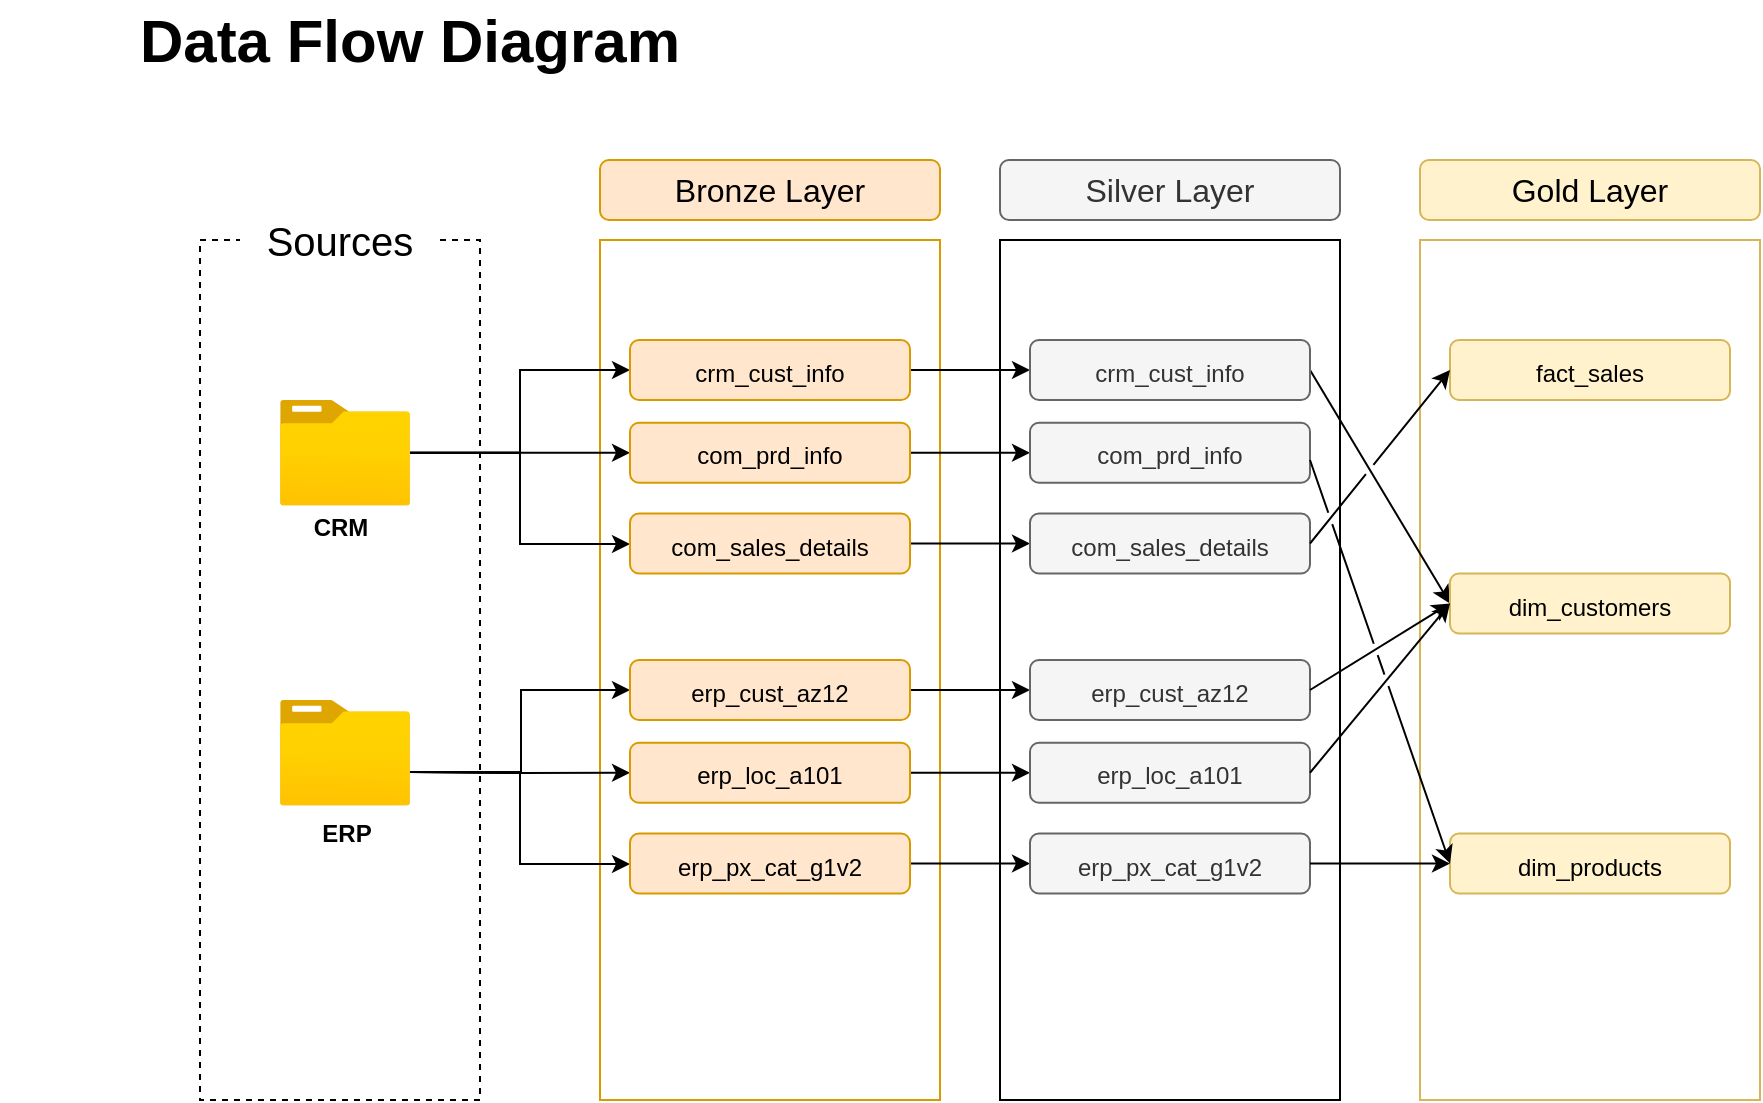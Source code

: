 <mxfile version="26.0.11">
  <diagram name="Page-1" id="kZO58OfKqNxk00jIvD5l">
    <mxGraphModel dx="1764" dy="635" grid="1" gridSize="10" guides="1" tooltips="1" connect="1" arrows="1" fold="1" page="1" pageScale="1" pageWidth="827" pageHeight="1169" background="none" math="0" shadow="0">
      <root>
        <mxCell id="0" />
        <mxCell id="1" parent="0" />
        <mxCell id="NtlOX3rrWIVCUfQQSZIK-28" value="" style="rounded=0;whiteSpace=wrap;html=1;fillColor=none;dashed=1;" vertex="1" parent="1">
          <mxGeometry x="40" y="240" width="140" height="430" as="geometry" />
        </mxCell>
        <mxCell id="NtlOX3rrWIVCUfQQSZIK-29" value="Sources" style="rounded=0;whiteSpace=wrap;html=1;fillColor=default;fontSize=20;strokeColor=none;" vertex="1" parent="1">
          <mxGeometry x="60" y="220" width="100" height="40" as="geometry" />
        </mxCell>
        <mxCell id="NtlOX3rrWIVCUfQQSZIK-32" value="Bronze Layer" style="rounded=1;whiteSpace=wrap;html=1;fillColor=#ffe6cc;strokeColor=#d79b00;fontSize=16;" vertex="1" parent="1">
          <mxGeometry x="240" y="200" width="170" height="30" as="geometry" />
        </mxCell>
        <mxCell id="NtlOX3rrWIVCUfQQSZIK-33" value="Silver Layer" style="rounded=1;whiteSpace=wrap;html=1;fillColor=#f5f5f5;strokeColor=#666666;fontColor=#333333;fontSize=16;" vertex="1" parent="1">
          <mxGeometry x="440" y="200" width="170" height="30" as="geometry" />
        </mxCell>
        <mxCell id="NtlOX3rrWIVCUfQQSZIK-34" value="Gold Layer" style="rounded=1;whiteSpace=wrap;html=1;fillColor=#fff2cc;strokeColor=#d6b656;fontSize=16;" vertex="1" parent="1">
          <mxGeometry x="650" y="200" width="170" height="30" as="geometry" />
        </mxCell>
        <mxCell id="NtlOX3rrWIVCUfQQSZIK-35" value="" style="rounded=0;whiteSpace=wrap;html=1;fillColor=none;strokeColor=#d79b00;" vertex="1" parent="1">
          <mxGeometry x="240" y="240" width="170" height="430" as="geometry" />
        </mxCell>
        <mxCell id="NtlOX3rrWIVCUfQQSZIK-36" value="" style="rounded=0;whiteSpace=wrap;html=1;fillColor=none;strokeColor=default;fontColor=#333333;" vertex="1" parent="1">
          <mxGeometry x="440" y="240" width="170" height="430" as="geometry" />
        </mxCell>
        <mxCell id="NtlOX3rrWIVCUfQQSZIK-37" value="" style="rounded=0;whiteSpace=wrap;html=1;fillColor=none;strokeColor=#d6b656;" vertex="1" parent="1">
          <mxGeometry x="650" y="240" width="170" height="430" as="geometry" />
        </mxCell>
        <mxCell id="NtlOX3rrWIVCUfQQSZIK-63" value="" style="edgeStyle=orthogonalEdgeStyle;rounded=0;orthogonalLoop=1;jettySize=auto;html=1;" edge="1" parent="1" source="NtlOX3rrWIVCUfQQSZIK-38" target="NtlOX3rrWIVCUfQQSZIK-60">
          <mxGeometry relative="1" as="geometry">
            <Array as="points">
              <mxPoint x="200" y="346" />
              <mxPoint x="200" y="392" />
            </Array>
          </mxGeometry>
        </mxCell>
        <mxCell id="NtlOX3rrWIVCUfQQSZIK-65" style="edgeStyle=orthogonalEdgeStyle;rounded=0;orthogonalLoop=1;jettySize=auto;html=1;entryX=0;entryY=0.5;entryDx=0;entryDy=0;" edge="1" parent="1" source="NtlOX3rrWIVCUfQQSZIK-38" target="NtlOX3rrWIVCUfQQSZIK-58">
          <mxGeometry relative="1" as="geometry" />
        </mxCell>
        <mxCell id="NtlOX3rrWIVCUfQQSZIK-66" style="edgeStyle=orthogonalEdgeStyle;rounded=0;orthogonalLoop=1;jettySize=auto;html=1;entryX=0;entryY=0.5;entryDx=0;entryDy=0;" edge="1" parent="1" source="NtlOX3rrWIVCUfQQSZIK-38" target="NtlOX3rrWIVCUfQQSZIK-59">
          <mxGeometry relative="1" as="geometry" />
        </mxCell>
        <mxCell id="NtlOX3rrWIVCUfQQSZIK-38" value="" style="image;aspect=fixed;html=1;points=[];align=center;fontSize=12;image=img/lib/azure2/general/Folder_Blank.svg;" vertex="1" parent="1">
          <mxGeometry x="80" y="320" width="65" height="52.75" as="geometry" />
        </mxCell>
        <mxCell id="NtlOX3rrWIVCUfQQSZIK-40" value="ERP" style="image;aspect=fixed;html=1;points=[];align=center;fontSize=12;image=img/lib/azure2/general/Folder_Blank.svg;fontStyle=1" vertex="1" parent="1">
          <mxGeometry x="80" y="470" width="65" height="52.75" as="geometry" />
        </mxCell>
        <mxCell id="NtlOX3rrWIVCUfQQSZIK-42" value="CRM" style="text;html=1;align=center;verticalAlign=middle;resizable=0;points=[];autosize=1;strokeColor=none;fillColor=none;fontStyle=1" vertex="1" parent="1">
          <mxGeometry x="85" y="368.75" width="50" height="30" as="geometry" />
        </mxCell>
        <mxCell id="NtlOX3rrWIVCUfQQSZIK-79" style="edgeStyle=orthogonalEdgeStyle;rounded=0;orthogonalLoop=1;jettySize=auto;html=1;" edge="1" parent="1" source="NtlOX3rrWIVCUfQQSZIK-58" target="NtlOX3rrWIVCUfQQSZIK-73">
          <mxGeometry relative="1" as="geometry" />
        </mxCell>
        <mxCell id="NtlOX3rrWIVCUfQQSZIK-58" value="&lt;font style=&quot;font-size: 12px;&quot;&gt;crm_cust_info&lt;/font&gt;" style="rounded=1;whiteSpace=wrap;html=1;fillColor=#ffe6cc;strokeColor=#d79b00;fontSize=16;" vertex="1" parent="1">
          <mxGeometry x="255" y="290" width="140" height="30" as="geometry" />
        </mxCell>
        <mxCell id="NtlOX3rrWIVCUfQQSZIK-80" style="edgeStyle=orthogonalEdgeStyle;rounded=0;orthogonalLoop=1;jettySize=auto;html=1;exitX=1;exitY=0.5;exitDx=0;exitDy=0;entryX=0;entryY=0.5;entryDx=0;entryDy=0;" edge="1" parent="1" source="NtlOX3rrWIVCUfQQSZIK-59" target="NtlOX3rrWIVCUfQQSZIK-74">
          <mxGeometry relative="1" as="geometry" />
        </mxCell>
        <mxCell id="NtlOX3rrWIVCUfQQSZIK-59" value="&lt;font style=&quot;font-size: 12px;&quot;&gt;com_prd_info&lt;/font&gt;" style="rounded=1;whiteSpace=wrap;html=1;fillColor=#ffe6cc;strokeColor=#d79b00;fontSize=16;" vertex="1" parent="1">
          <mxGeometry x="255" y="331.38" width="140" height="30" as="geometry" />
        </mxCell>
        <mxCell id="NtlOX3rrWIVCUfQQSZIK-81" style="edgeStyle=orthogonalEdgeStyle;rounded=0;orthogonalLoop=1;jettySize=auto;html=1;exitX=1;exitY=0.5;exitDx=0;exitDy=0;entryX=0;entryY=0.5;entryDx=0;entryDy=0;" edge="1" parent="1" source="NtlOX3rrWIVCUfQQSZIK-60" target="NtlOX3rrWIVCUfQQSZIK-75">
          <mxGeometry relative="1" as="geometry" />
        </mxCell>
        <mxCell id="NtlOX3rrWIVCUfQQSZIK-60" value="&lt;font style=&quot;font-size: 12px;&quot;&gt;com_sales_details&lt;/font&gt;" style="rounded=1;whiteSpace=wrap;html=1;fillColor=#ffe6cc;strokeColor=#d79b00;fontSize=16;" vertex="1" parent="1">
          <mxGeometry x="255" y="376.75" width="140" height="30" as="geometry" />
        </mxCell>
        <mxCell id="NtlOX3rrWIVCUfQQSZIK-67" value="" style="edgeStyle=orthogonalEdgeStyle;rounded=0;orthogonalLoop=1;jettySize=auto;html=1;" edge="1" target="NtlOX3rrWIVCUfQQSZIK-72" parent="1">
          <mxGeometry relative="1" as="geometry">
            <mxPoint x="145" y="506" as="sourcePoint" />
            <Array as="points">
              <mxPoint x="200" y="506" />
              <mxPoint x="200" y="552" />
            </Array>
          </mxGeometry>
        </mxCell>
        <mxCell id="NtlOX3rrWIVCUfQQSZIK-68" style="edgeStyle=orthogonalEdgeStyle;rounded=0;orthogonalLoop=1;jettySize=auto;html=1;entryX=0;entryY=0.5;entryDx=0;entryDy=0;" edge="1" target="NtlOX3rrWIVCUfQQSZIK-70" parent="1">
          <mxGeometry relative="1" as="geometry">
            <mxPoint x="145" y="506" as="sourcePoint" />
          </mxGeometry>
        </mxCell>
        <mxCell id="NtlOX3rrWIVCUfQQSZIK-69" style="edgeStyle=orthogonalEdgeStyle;rounded=0;orthogonalLoop=1;jettySize=auto;html=1;entryX=0;entryY=0.5;entryDx=0;entryDy=0;" edge="1" target="NtlOX3rrWIVCUfQQSZIK-71" parent="1">
          <mxGeometry relative="1" as="geometry">
            <mxPoint x="145" y="506" as="sourcePoint" />
          </mxGeometry>
        </mxCell>
        <mxCell id="NtlOX3rrWIVCUfQQSZIK-82" style="edgeStyle=orthogonalEdgeStyle;rounded=0;orthogonalLoop=1;jettySize=auto;html=1;entryX=0;entryY=0.5;entryDx=0;entryDy=0;" edge="1" parent="1" source="NtlOX3rrWIVCUfQQSZIK-70" target="NtlOX3rrWIVCUfQQSZIK-76">
          <mxGeometry relative="1" as="geometry" />
        </mxCell>
        <mxCell id="NtlOX3rrWIVCUfQQSZIK-70" value="&lt;span style=&quot;font-size: 12px;&quot;&gt;erp_cust_az12&lt;/span&gt;" style="rounded=1;whiteSpace=wrap;html=1;fillColor=#ffe6cc;strokeColor=#d79b00;fontSize=16;" vertex="1" parent="1">
          <mxGeometry x="255" y="450" width="140" height="30" as="geometry" />
        </mxCell>
        <mxCell id="NtlOX3rrWIVCUfQQSZIK-83" style="edgeStyle=orthogonalEdgeStyle;rounded=0;orthogonalLoop=1;jettySize=auto;html=1;entryX=0;entryY=0.5;entryDx=0;entryDy=0;" edge="1" parent="1" source="NtlOX3rrWIVCUfQQSZIK-71" target="NtlOX3rrWIVCUfQQSZIK-77">
          <mxGeometry relative="1" as="geometry" />
        </mxCell>
        <mxCell id="NtlOX3rrWIVCUfQQSZIK-71" value="&lt;font style=&quot;font-size: 12px;&quot;&gt;erp_loc_a101&lt;/font&gt;" style="rounded=1;whiteSpace=wrap;html=1;fillColor=#ffe6cc;strokeColor=#d79b00;fontSize=16;" vertex="1" parent="1">
          <mxGeometry x="255" y="491.38" width="140" height="30" as="geometry" />
        </mxCell>
        <mxCell id="NtlOX3rrWIVCUfQQSZIK-84" style="edgeStyle=orthogonalEdgeStyle;rounded=0;orthogonalLoop=1;jettySize=auto;html=1;entryX=0;entryY=0.5;entryDx=0;entryDy=0;" edge="1" parent="1" source="NtlOX3rrWIVCUfQQSZIK-72" target="NtlOX3rrWIVCUfQQSZIK-78">
          <mxGeometry relative="1" as="geometry" />
        </mxCell>
        <mxCell id="NtlOX3rrWIVCUfQQSZIK-72" value="&lt;font style=&quot;font-size: 12px;&quot;&gt;erp_px_cat_g1v2&lt;/font&gt;" style="rounded=1;whiteSpace=wrap;html=1;fillColor=#ffe6cc;strokeColor=#d79b00;fontSize=16;" vertex="1" parent="1">
          <mxGeometry x="255" y="536.75" width="140" height="30" as="geometry" />
        </mxCell>
        <mxCell id="NtlOX3rrWIVCUfQQSZIK-97" style="rounded=0;orthogonalLoop=1;jettySize=auto;html=1;entryX=0;entryY=0.5;entryDx=0;entryDy=0;exitX=1;exitY=0.5;exitDx=0;exitDy=0;jumpStyle=gap;" edge="1" parent="1" source="NtlOX3rrWIVCUfQQSZIK-73" target="NtlOX3rrWIVCUfQQSZIK-86">
          <mxGeometry relative="1" as="geometry" />
        </mxCell>
        <mxCell id="NtlOX3rrWIVCUfQQSZIK-73" value="&lt;font style=&quot;font-size: 12px;&quot;&gt;crm_cust_info&lt;/font&gt;" style="rounded=1;whiteSpace=wrap;html=1;fillColor=#f5f5f5;strokeColor=#666666;fontSize=16;fontColor=#333333;" vertex="1" parent="1">
          <mxGeometry x="455" y="290" width="140" height="30" as="geometry" />
        </mxCell>
        <mxCell id="NtlOX3rrWIVCUfQQSZIK-74" value="&lt;font style=&quot;font-size: 12px;&quot;&gt;com_prd_info&lt;/font&gt;" style="rounded=1;whiteSpace=wrap;html=1;fillColor=#f5f5f5;strokeColor=#666666;fontSize=16;fontColor=#333333;" vertex="1" parent="1">
          <mxGeometry x="455" y="331.38" width="140" height="30" as="geometry" />
        </mxCell>
        <mxCell id="NtlOX3rrWIVCUfQQSZIK-75" value="&lt;font style=&quot;font-size: 12px;&quot;&gt;com_sales_details&lt;/font&gt;" style="rounded=1;whiteSpace=wrap;html=1;fillColor=#f5f5f5;strokeColor=#666666;fontSize=16;fontColor=#333333;" vertex="1" parent="1">
          <mxGeometry x="455" y="376.75" width="140" height="30" as="geometry" />
        </mxCell>
        <mxCell id="NtlOX3rrWIVCUfQQSZIK-76" value="&lt;span style=&quot;font-size: 12px;&quot;&gt;erp_cust_az12&lt;/span&gt;" style="rounded=1;whiteSpace=wrap;html=1;fillColor=#f5f5f5;strokeColor=#666666;fontSize=16;fontColor=#333333;" vertex="1" parent="1">
          <mxGeometry x="455" y="450" width="140" height="30" as="geometry" />
        </mxCell>
        <mxCell id="NtlOX3rrWIVCUfQQSZIK-77" value="&lt;font style=&quot;font-size: 12px;&quot;&gt;erp_loc_a101&lt;/font&gt;" style="rounded=1;whiteSpace=wrap;html=1;fillColor=#f5f5f5;strokeColor=#666666;fontSize=16;fontColor=#333333;" vertex="1" parent="1">
          <mxGeometry x="455" y="491.38" width="140" height="30" as="geometry" />
        </mxCell>
        <mxCell id="NtlOX3rrWIVCUfQQSZIK-78" value="&lt;font style=&quot;font-size: 12px;&quot;&gt;erp_px_cat_g1v2&lt;/font&gt;" style="rounded=1;whiteSpace=wrap;html=1;fillColor=#f5f5f5;strokeColor=#666666;fontSize=16;fontColor=#333333;" vertex="1" parent="1">
          <mxGeometry x="455" y="536.75" width="140" height="30" as="geometry" />
        </mxCell>
        <mxCell id="NtlOX3rrWIVCUfQQSZIK-85" value="&lt;font style=&quot;font-size: 12px;&quot;&gt;fact_sales&lt;/font&gt;" style="rounded=1;whiteSpace=wrap;html=1;fillColor=#fff2cc;strokeColor=#d6b656;fontSize=16;" vertex="1" parent="1">
          <mxGeometry x="665" y="290" width="140" height="30" as="geometry" />
        </mxCell>
        <mxCell id="NtlOX3rrWIVCUfQQSZIK-86" value="&lt;font style=&quot;font-size: 12px;&quot;&gt;dim_customers&lt;/font&gt;" style="rounded=1;whiteSpace=wrap;html=1;fillColor=#fff2cc;strokeColor=#d6b656;fontSize=16;" vertex="1" parent="1">
          <mxGeometry x="665" y="406.75" width="140" height="30" as="geometry" />
        </mxCell>
        <mxCell id="NtlOX3rrWIVCUfQQSZIK-87" value="&lt;font style=&quot;font-size: 12px;&quot;&gt;dim_products&lt;/font&gt;" style="rounded=1;whiteSpace=wrap;html=1;fillColor=#fff2cc;strokeColor=#d6b656;fontSize=16;" vertex="1" parent="1">
          <mxGeometry x="665" y="536.75" width="140" height="30" as="geometry" />
        </mxCell>
        <mxCell id="NtlOX3rrWIVCUfQQSZIK-100" value="" style="endArrow=classic;html=1;rounded=0;exitX=1;exitY=0.5;exitDx=0;exitDy=0;entryX=0;entryY=0.5;entryDx=0;entryDy=0;jumpStyle=gap;" edge="1" parent="1" source="NtlOX3rrWIVCUfQQSZIK-78" target="NtlOX3rrWIVCUfQQSZIK-87">
          <mxGeometry width="50" height="50" relative="1" as="geometry">
            <mxPoint x="600" y="200" as="sourcePoint" />
            <mxPoint x="650" y="150" as="targetPoint" />
          </mxGeometry>
        </mxCell>
        <mxCell id="NtlOX3rrWIVCUfQQSZIK-101" value="" style="endArrow=classic;html=1;rounded=0;exitX=1;exitY=0.5;exitDx=0;exitDy=0;entryX=0;entryY=0.5;entryDx=0;entryDy=0;jumpStyle=gap;" edge="1" parent="1" source="NtlOX3rrWIVCUfQQSZIK-77" target="NtlOX3rrWIVCUfQQSZIK-86">
          <mxGeometry width="50" height="50" relative="1" as="geometry">
            <mxPoint x="610" y="210" as="sourcePoint" />
            <mxPoint x="660" y="160" as="targetPoint" />
          </mxGeometry>
        </mxCell>
        <mxCell id="NtlOX3rrWIVCUfQQSZIK-102" value="" style="endArrow=classic;html=1;rounded=0;exitX=1;exitY=0.5;exitDx=0;exitDy=0;entryX=0;entryY=0.5;entryDx=0;entryDy=0;jumpStyle=gap;" edge="1" parent="1" source="NtlOX3rrWIVCUfQQSZIK-76" target="NtlOX3rrWIVCUfQQSZIK-86">
          <mxGeometry width="50" height="50" relative="1" as="geometry">
            <mxPoint x="620" y="220" as="sourcePoint" />
            <mxPoint x="660" y="420" as="targetPoint" />
          </mxGeometry>
        </mxCell>
        <mxCell id="NtlOX3rrWIVCUfQQSZIK-103" value="" style="endArrow=classic;html=1;rounded=0;exitX=1;exitY=0.5;exitDx=0;exitDy=0;entryX=0;entryY=0.5;entryDx=0;entryDy=0;jumpStyle=gap;" edge="1" parent="1" source="NtlOX3rrWIVCUfQQSZIK-75" target="NtlOX3rrWIVCUfQQSZIK-85">
          <mxGeometry width="50" height="50" relative="1" as="geometry">
            <mxPoint x="630" y="230" as="sourcePoint" />
            <mxPoint x="680" y="180" as="targetPoint" />
          </mxGeometry>
        </mxCell>
        <mxCell id="NtlOX3rrWIVCUfQQSZIK-104" value="" style="endArrow=classic;html=1;rounded=0;entryX=0;entryY=0.5;entryDx=0;entryDy=0;jumpStyle=gap;" edge="1" parent="1" target="NtlOX3rrWIVCUfQQSZIK-87">
          <mxGeometry width="50" height="50" relative="1" as="geometry">
            <mxPoint x="595" y="350" as="sourcePoint" />
            <mxPoint x="645" y="300" as="targetPoint" />
          </mxGeometry>
        </mxCell>
        <mxCell id="NtlOX3rrWIVCUfQQSZIK-105" value="Data Flow Diagram" style="text;html=1;align=center;verticalAlign=middle;whiteSpace=wrap;rounded=0;fontSize=30;fontStyle=1" vertex="1" parent="1">
          <mxGeometry x="-60" y="120" width="410" height="40" as="geometry" />
        </mxCell>
      </root>
    </mxGraphModel>
  </diagram>
</mxfile>
